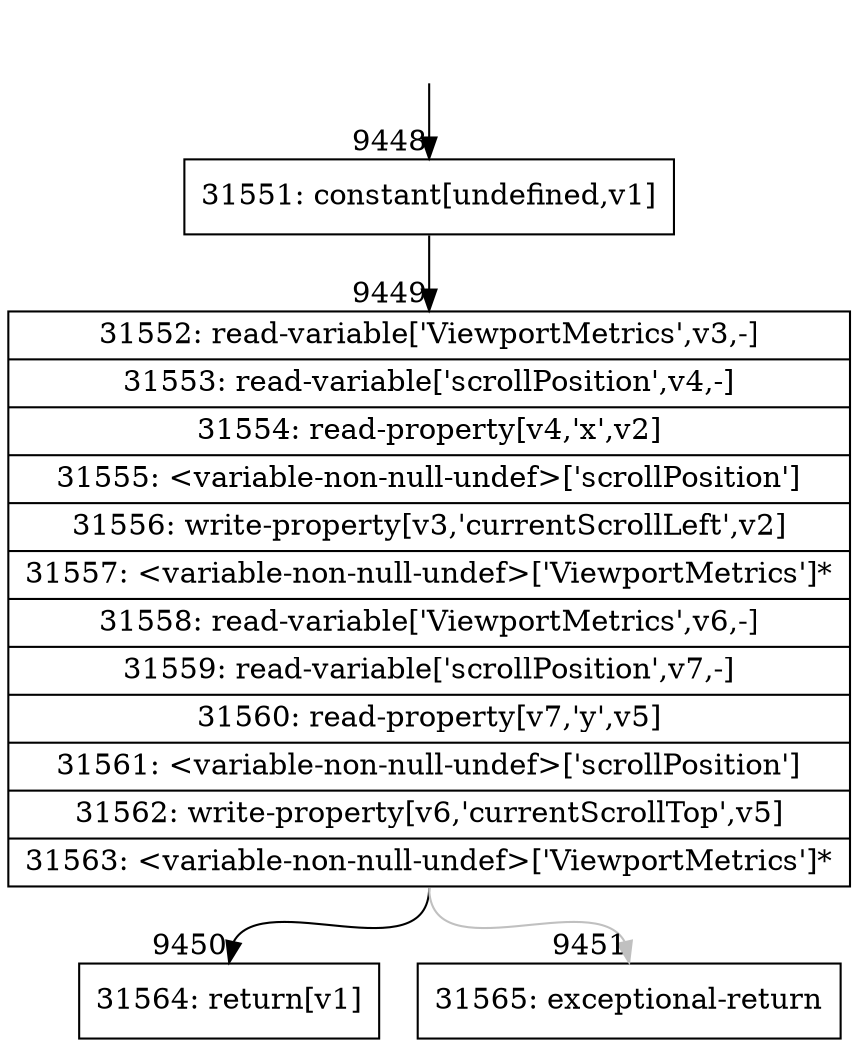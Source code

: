 digraph {
rankdir="TD"
BB_entry693[shape=none,label=""];
BB_entry693 -> BB9448 [tailport=s, headport=n, headlabel="    9448"]
BB9448 [shape=record label="{31551: constant[undefined,v1]}" ] 
BB9448 -> BB9449 [tailport=s, headport=n, headlabel="      9449"]
BB9449 [shape=record label="{31552: read-variable['ViewportMetrics',v3,-]|31553: read-variable['scrollPosition',v4,-]|31554: read-property[v4,'x',v2]|31555: \<variable-non-null-undef\>['scrollPosition']|31556: write-property[v3,'currentScrollLeft',v2]|31557: \<variable-non-null-undef\>['ViewportMetrics']*|31558: read-variable['ViewportMetrics',v6,-]|31559: read-variable['scrollPosition',v7,-]|31560: read-property[v7,'y',v5]|31561: \<variable-non-null-undef\>['scrollPosition']|31562: write-property[v6,'currentScrollTop',v5]|31563: \<variable-non-null-undef\>['ViewportMetrics']*}" ] 
BB9449 -> BB9450 [tailport=s, headport=n, headlabel="      9450"]
BB9449 -> BB9451 [tailport=s, headport=n, color=gray, headlabel="      9451"]
BB9450 [shape=record label="{31564: return[v1]}" ] 
BB9451 [shape=record label="{31565: exceptional-return}" ] 
//#$~ 16772
}
